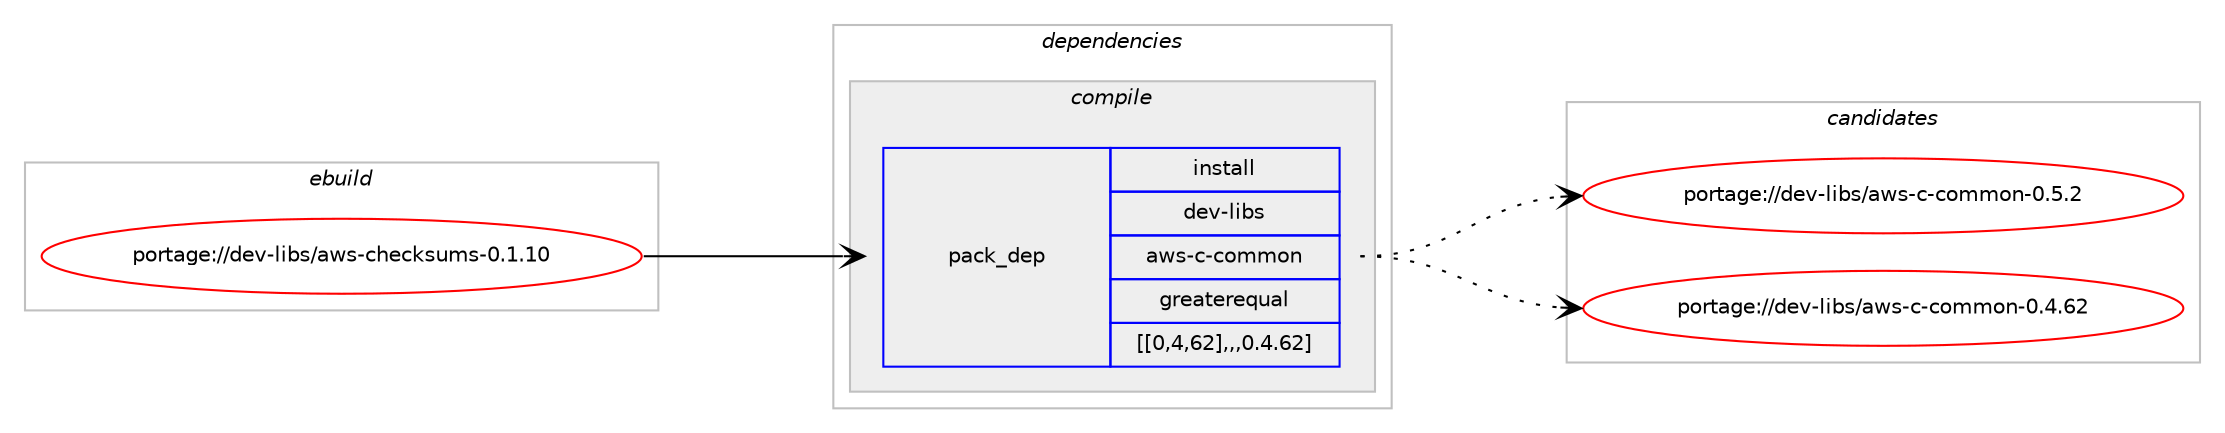 digraph prolog {

# *************
# Graph options
# *************

newrank=true;
concentrate=true;
compound=true;
graph [rankdir=LR,fontname=Helvetica,fontsize=10,ranksep=1.5];#, ranksep=2.5, nodesep=0.2];
edge  [arrowhead=vee];
node  [fontname=Helvetica,fontsize=10];

# **********
# The ebuild
# **********

subgraph cluster_leftcol {
color=gray;
label=<<i>ebuild</i>>;
id [label="portage://dev-libs/aws-checksums-0.1.10", color=red, width=4, href="../dev-libs/aws-checksums-0.1.10.svg"];
}

# ****************
# The dependencies
# ****************

subgraph cluster_midcol {
color=gray;
label=<<i>dependencies</i>>;
subgraph cluster_compile {
fillcolor="#eeeeee";
style=filled;
label=<<i>compile</i>>;
subgraph pack79788 {
dependency106959 [label=<<TABLE BORDER="0" CELLBORDER="1" CELLSPACING="0" CELLPADDING="4" WIDTH="220"><TR><TD ROWSPAN="6" CELLPADDING="30">pack_dep</TD></TR><TR><TD WIDTH="110">install</TD></TR><TR><TD>dev-libs</TD></TR><TR><TD>aws-c-common</TD></TR><TR><TD>greaterequal</TD></TR><TR><TD>[[0,4,62],,,0.4.62]</TD></TR></TABLE>>, shape=none, color=blue];
}
id:e -> dependency106959:w [weight=20,style="solid",arrowhead="vee"];
}
subgraph cluster_compileandrun {
fillcolor="#eeeeee";
style=filled;
label=<<i>compile and run</i>>;
}
subgraph cluster_run {
fillcolor="#eeeeee";
style=filled;
label=<<i>run</i>>;
}
}

# **************
# The candidates
# **************

subgraph cluster_choices {
rank=same;
color=gray;
label=<<i>candidates</i>>;

subgraph choice79788 {
color=black;
nodesep=1;
choice1001011184510810598115479711911545994599111109109111110454846534650 [label="portage://dev-libs/aws-c-common-0.5.2", color=red, width=4,href="../dev-libs/aws-c-common-0.5.2.svg"];
choice100101118451081059811547971191154599459911110910911111045484652465450 [label="portage://dev-libs/aws-c-common-0.4.62", color=red, width=4,href="../dev-libs/aws-c-common-0.4.62.svg"];
dependency106959:e -> choice1001011184510810598115479711911545994599111109109111110454846534650:w [style=dotted,weight="100"];
dependency106959:e -> choice100101118451081059811547971191154599459911110910911111045484652465450:w [style=dotted,weight="100"];
}
}

}
